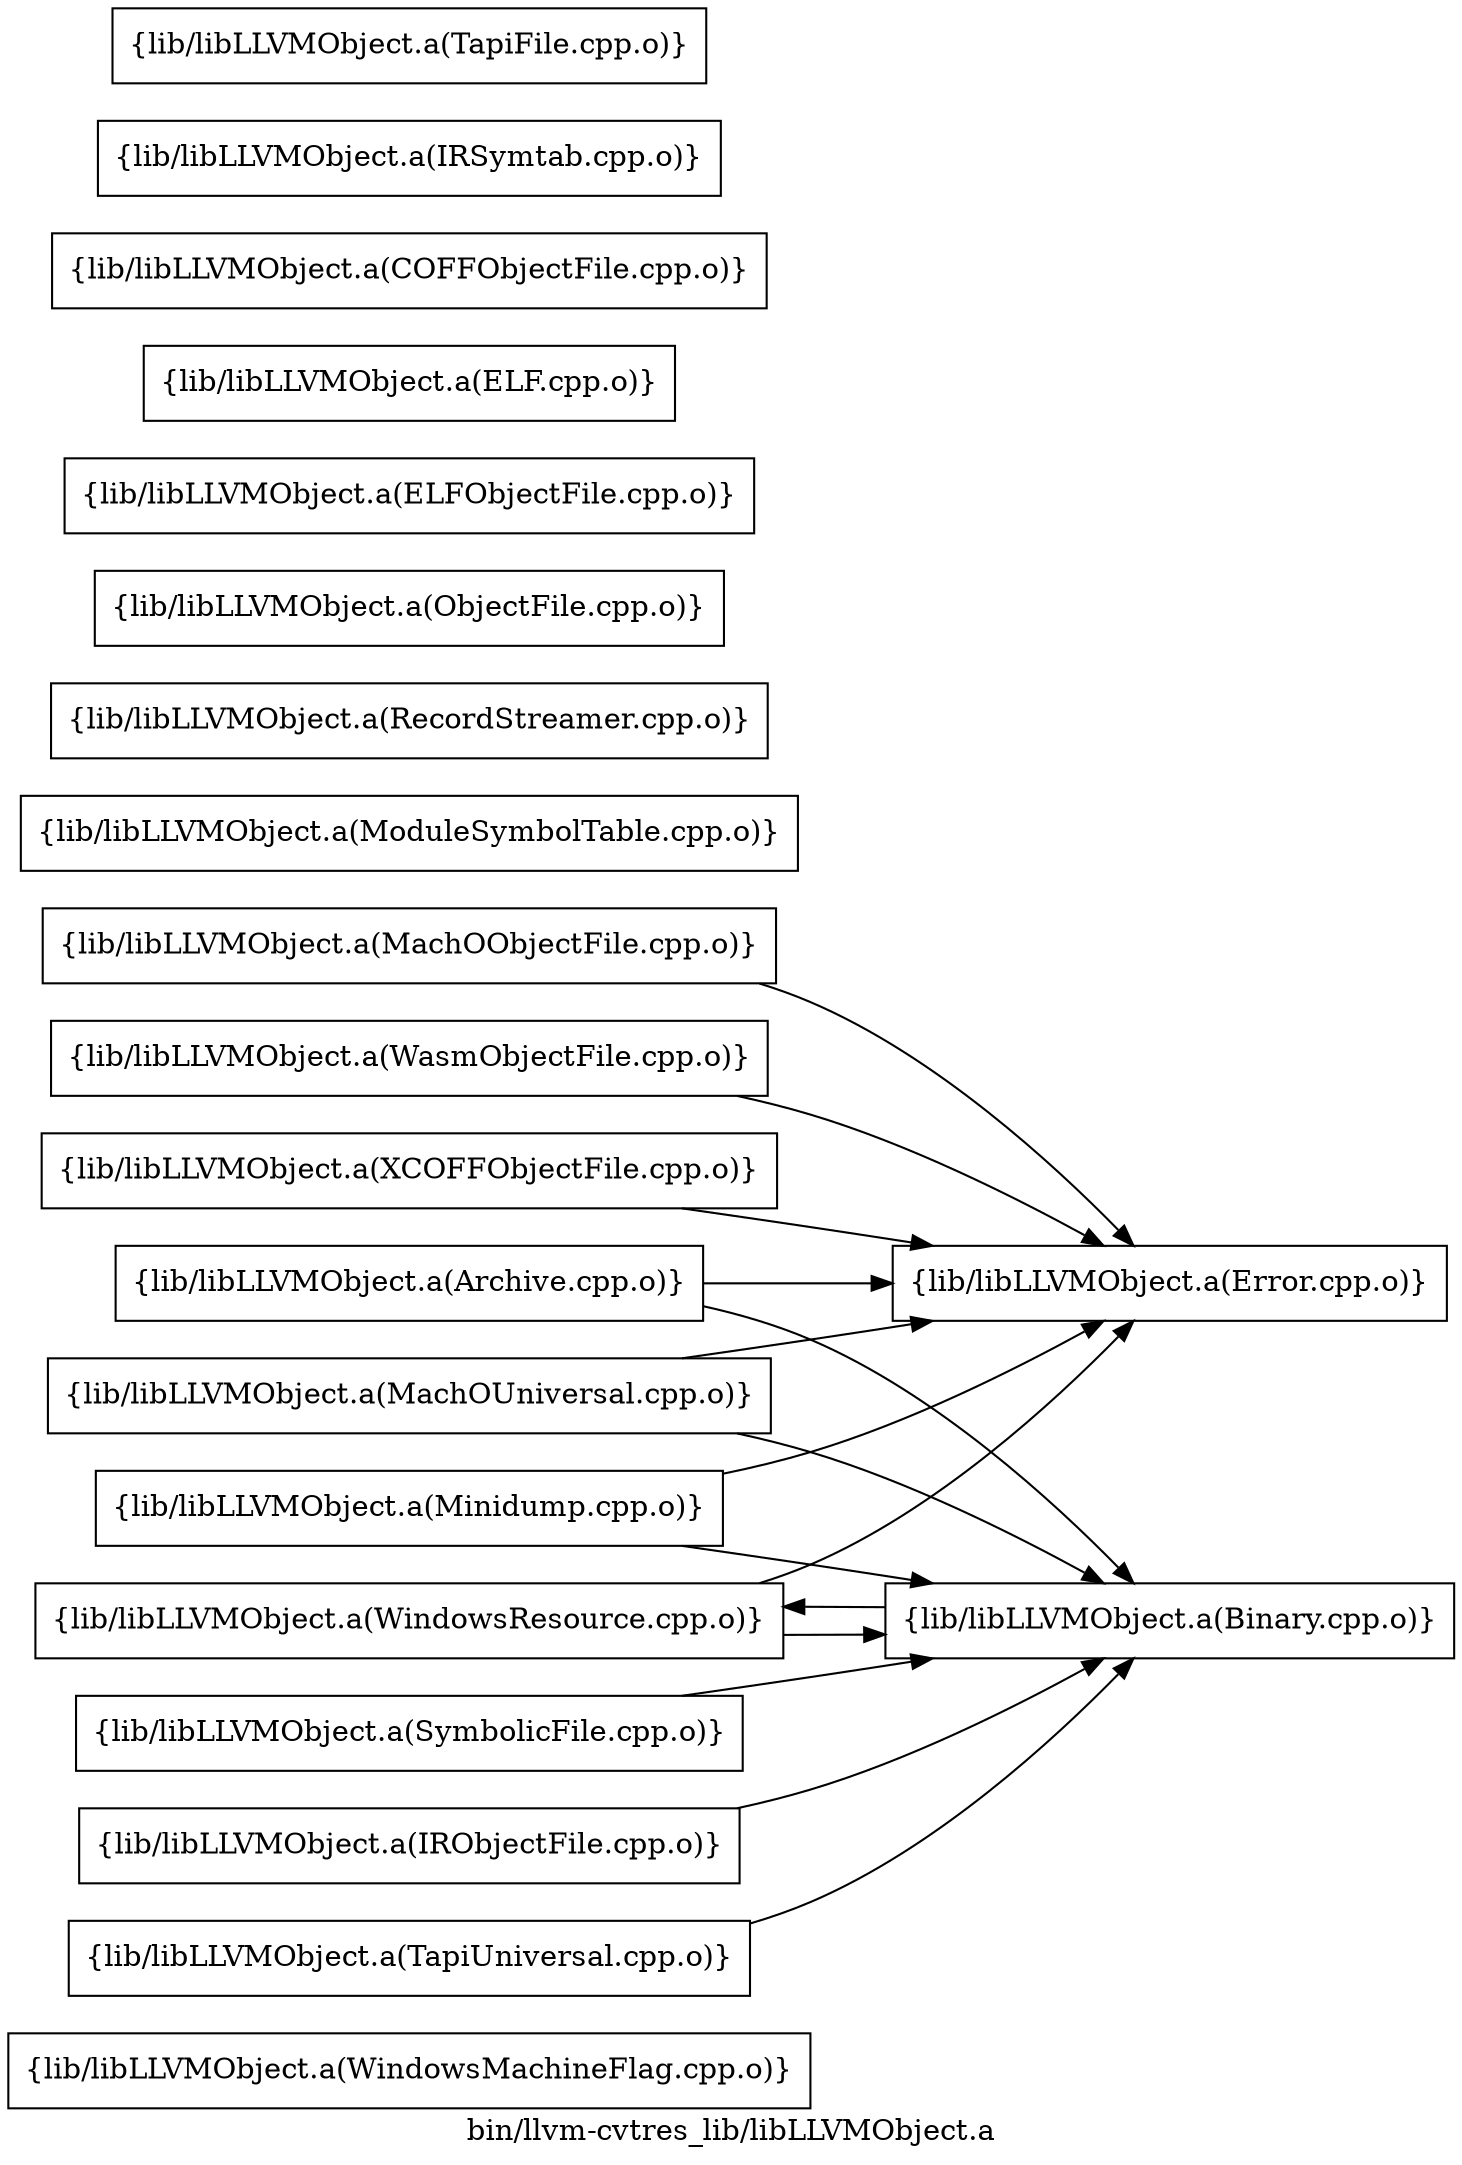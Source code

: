 digraph "bin/llvm-cvtres_lib/libLLVMObject.a" {
	label="bin/llvm-cvtres_lib/libLLVMObject.a";
	rankdir=LR;

	Node0x55e25ba27548 [shape=record,shape=box,group=0,label="{lib/libLLVMObject.a(WindowsMachineFlag.cpp.o)}"];
	Node0x55e25ba26e18 [shape=record,shape=box,group=0,label="{lib/libLLVMObject.a(WindowsResource.cpp.o)}"];
	Node0x55e25ba26e18 -> Node0x55e25ba238f8;
	Node0x55e25ba26e18 -> Node0x55e25ba22bd8;
	Node0x55e25ba238f8 [shape=record,shape=box,group=0,label="{lib/libLLVMObject.a(Error.cpp.o)}"];
	Node0x55e25ba22bd8 [shape=record,shape=box,group=0,label="{lib/libLLVMObject.a(Binary.cpp.o)}"];
	Node0x55e25ba22bd8 -> Node0x55e25ba26e18;
	Node0x55e25ba29078 [shape=record,shape=box,group=0,label="{lib/libLLVMObject.a(SymbolicFile.cpp.o)}"];
	Node0x55e25ba29078 -> Node0x55e25ba22bd8;
	Node0x55e25ba21698 [shape=record,shape=box,group=0,label="{lib/libLLVMObject.a(IRObjectFile.cpp.o)}"];
	Node0x55e25ba21698 -> Node0x55e25ba22bd8;
	Node0x55e25ba21dc8 [shape=record,shape=box,group=0,label="{lib/libLLVMObject.a(ModuleSymbolTable.cpp.o)}"];
	Node0x55e25ba22548 [shape=record,shape=box,group=0,label="{lib/libLLVMObject.a(RecordStreamer.cpp.o)}"];
	Node0x55e25ba204c8 [shape=record,shape=box,group=0,label="{lib/libLLVMObject.a(ObjectFile.cpp.o)}"];
	Node0x55e25ba20c48 [shape=record,shape=box,group=0,label="{lib/libLLVMObject.a(MachOObjectFile.cpp.o)}"];
	Node0x55e25ba20c48 -> Node0x55e25ba238f8;
	Node0x55e25ba21198 [shape=record,shape=box,group=0,label="{lib/libLLVMObject.a(ELFObjectFile.cpp.o)}"];
	Node0x55e25ba242f8 [shape=record,shape=box,group=0,label="{lib/libLLVMObject.a(ELF.cpp.o)}"];
	Node0x55e25ba249d8 [shape=record,shape=box,group=0,label="{lib/libLLVMObject.a(COFFObjectFile.cpp.o)}"];
	Node0x55e25ba229f8 [shape=record,shape=box,group=0,label="{lib/libLLVMObject.a(WasmObjectFile.cpp.o)}"];
	Node0x55e25ba229f8 -> Node0x55e25ba238f8;
	Node0x55e25ba28718 [shape=record,shape=box,group=0,label="{lib/libLLVMObject.a(IRSymtab.cpp.o)}"];
	Node0x55e25ba21b48 [shape=record,shape=box,group=0,label="{lib/libLLVMObject.a(Archive.cpp.o)}"];
	Node0x55e25ba21b48 -> Node0x55e25ba238f8;
	Node0x55e25ba21b48 -> Node0x55e25ba22bd8;
	Node0x55e25ba227c8 [shape=record,shape=box,group=0,label="{lib/libLLVMObject.a(MachOUniversal.cpp.o)}"];
	Node0x55e25ba227c8 -> Node0x55e25ba238f8;
	Node0x55e25ba227c8 -> Node0x55e25ba22bd8;
	Node0x55e25ba21f58 [shape=record,shape=box,group=0,label="{lib/libLLVMObject.a(Minidump.cpp.o)}"];
	Node0x55e25ba21f58 -> Node0x55e25ba238f8;
	Node0x55e25ba21f58 -> Node0x55e25ba22bd8;
	Node0x55e25ba20478 [shape=record,shape=box,group=0,label="{lib/libLLVMObject.a(TapiUniversal.cpp.o)}"];
	Node0x55e25ba20478 -> Node0x55e25ba22bd8;
	Node0x55e25ba20f18 [shape=record,shape=box,group=0,label="{lib/libLLVMObject.a(TapiFile.cpp.o)}"];
	Node0x55e25ba24578 [shape=record,shape=box,group=0,label="{lib/libLLVMObject.a(XCOFFObjectFile.cpp.o)}"];
	Node0x55e25ba24578 -> Node0x55e25ba238f8;
}
